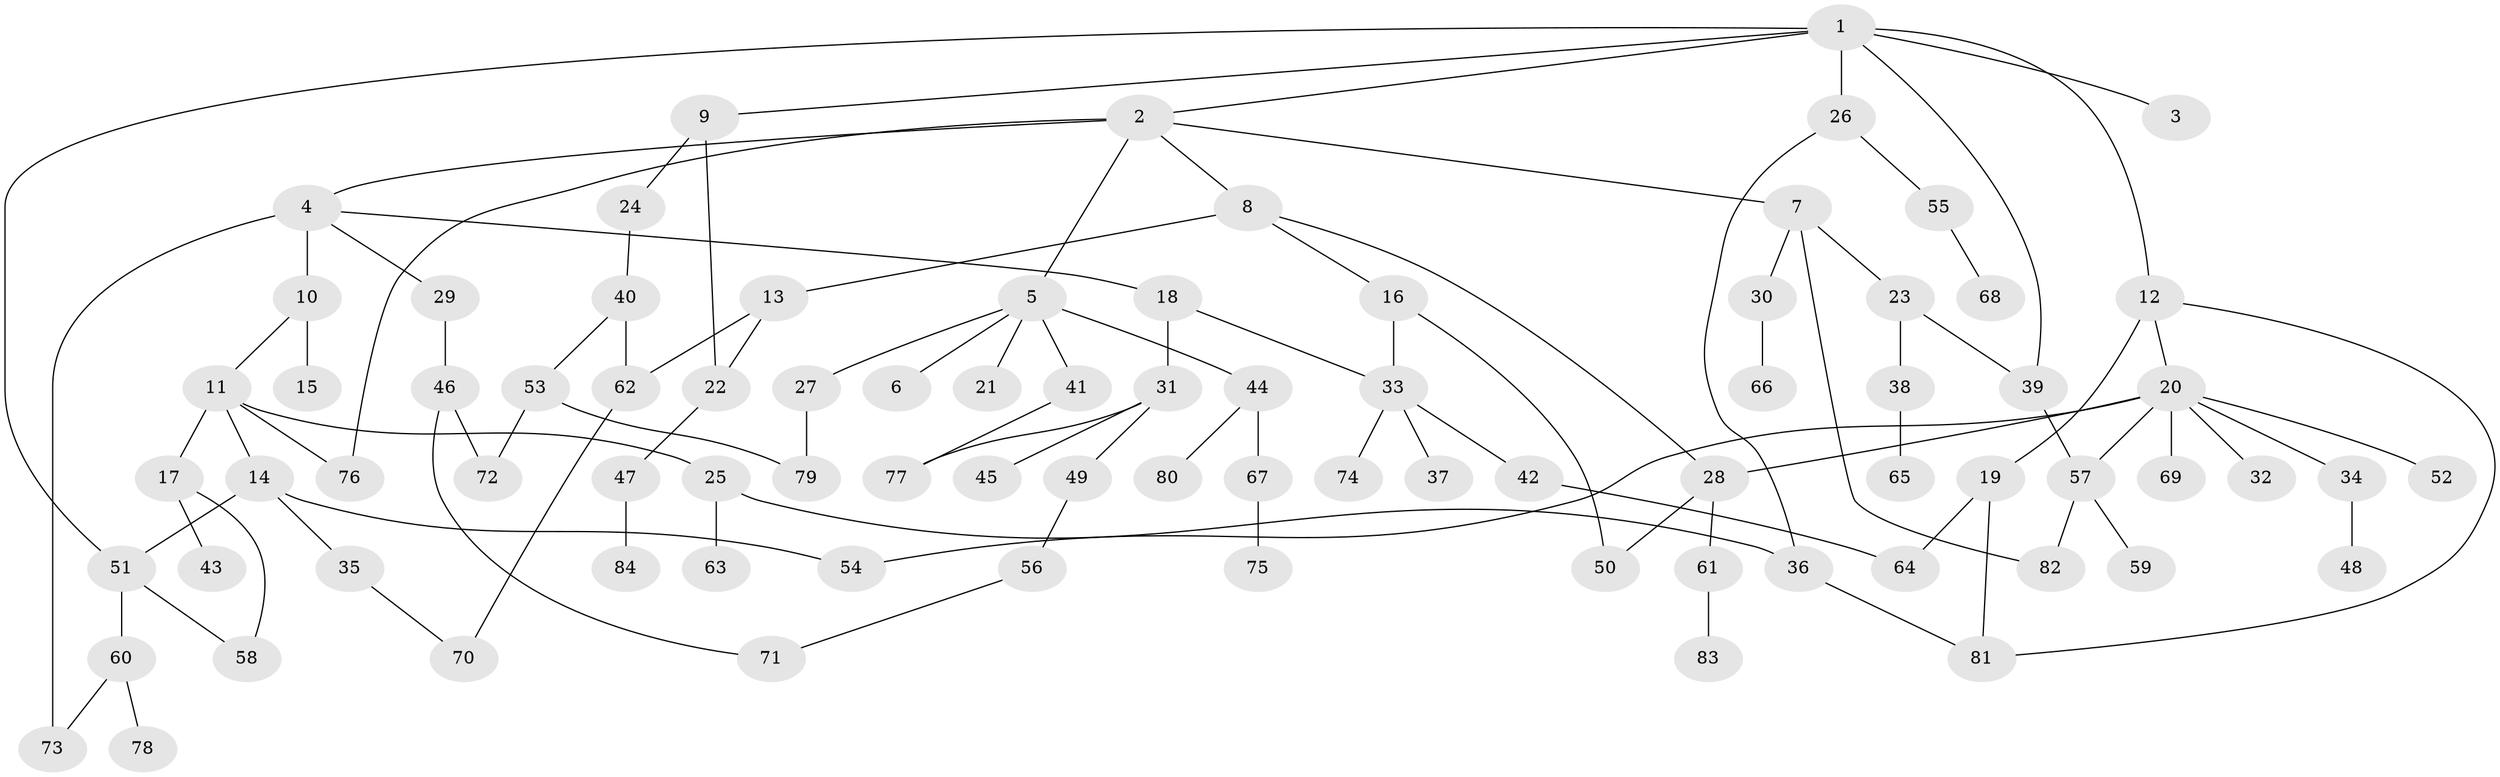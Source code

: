 // coarse degree distribution, {8: 0.03773584905660377, 1: 0.3018867924528302, 5: 0.05660377358490566, 6: 0.03773584905660377, 4: 0.09433962264150944, 3: 0.22641509433962265, 2: 0.22641509433962265, 7: 0.018867924528301886}
// Generated by graph-tools (version 1.1) at 2025/23/03/03/25 07:23:32]
// undirected, 84 vertices, 105 edges
graph export_dot {
graph [start="1"]
  node [color=gray90,style=filled];
  1;
  2;
  3;
  4;
  5;
  6;
  7;
  8;
  9;
  10;
  11;
  12;
  13;
  14;
  15;
  16;
  17;
  18;
  19;
  20;
  21;
  22;
  23;
  24;
  25;
  26;
  27;
  28;
  29;
  30;
  31;
  32;
  33;
  34;
  35;
  36;
  37;
  38;
  39;
  40;
  41;
  42;
  43;
  44;
  45;
  46;
  47;
  48;
  49;
  50;
  51;
  52;
  53;
  54;
  55;
  56;
  57;
  58;
  59;
  60;
  61;
  62;
  63;
  64;
  65;
  66;
  67;
  68;
  69;
  70;
  71;
  72;
  73;
  74;
  75;
  76;
  77;
  78;
  79;
  80;
  81;
  82;
  83;
  84;
  1 -- 2;
  1 -- 3;
  1 -- 9;
  1 -- 12;
  1 -- 26;
  1 -- 51;
  1 -- 39;
  2 -- 4;
  2 -- 5;
  2 -- 7;
  2 -- 8;
  2 -- 76;
  4 -- 10;
  4 -- 18;
  4 -- 29;
  4 -- 73;
  5 -- 6;
  5 -- 21;
  5 -- 27;
  5 -- 41;
  5 -- 44;
  7 -- 23;
  7 -- 30;
  7 -- 82;
  8 -- 13;
  8 -- 16;
  8 -- 28;
  9 -- 24;
  9 -- 22;
  10 -- 11;
  10 -- 15;
  11 -- 14;
  11 -- 17;
  11 -- 25;
  11 -- 76;
  12 -- 19;
  12 -- 20;
  12 -- 81;
  13 -- 22;
  13 -- 62;
  14 -- 35;
  14 -- 54;
  14 -- 51;
  16 -- 50;
  16 -- 33;
  17 -- 43;
  17 -- 58;
  18 -- 31;
  18 -- 33;
  19 -- 64;
  19 -- 81;
  20 -- 32;
  20 -- 34;
  20 -- 52;
  20 -- 57;
  20 -- 69;
  20 -- 28;
  20 -- 54;
  22 -- 47;
  23 -- 38;
  23 -- 39;
  24 -- 40;
  25 -- 63;
  25 -- 36;
  26 -- 36;
  26 -- 55;
  27 -- 79;
  28 -- 61;
  28 -- 50;
  29 -- 46;
  30 -- 66;
  31 -- 45;
  31 -- 49;
  31 -- 77;
  33 -- 37;
  33 -- 42;
  33 -- 74;
  34 -- 48;
  35 -- 70;
  36 -- 81;
  38 -- 65;
  39 -- 57;
  40 -- 53;
  40 -- 62;
  41 -- 77;
  42 -- 64;
  44 -- 67;
  44 -- 80;
  46 -- 71;
  46 -- 72;
  47 -- 84;
  49 -- 56;
  51 -- 60;
  51 -- 58;
  53 -- 79;
  53 -- 72;
  55 -- 68;
  56 -- 71;
  57 -- 59;
  57 -- 82;
  60 -- 78;
  60 -- 73;
  61 -- 83;
  62 -- 70;
  67 -- 75;
}
